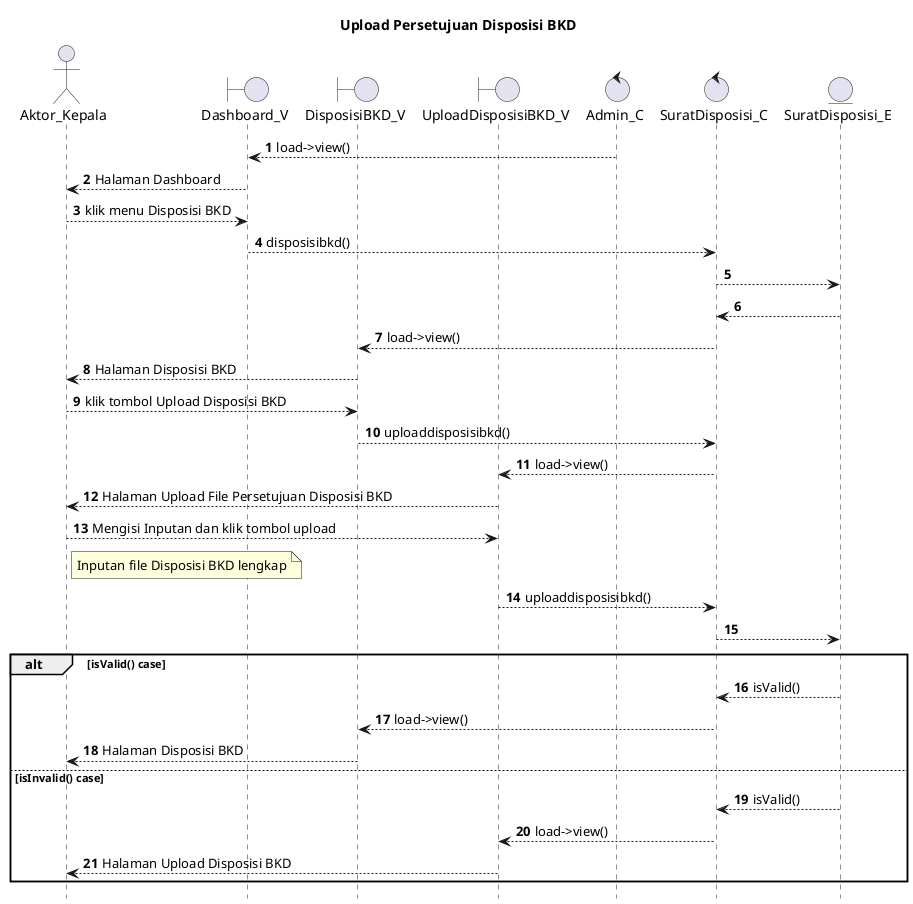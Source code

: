 @startuml

autonumber
hide footbox
title Upload Persetujuan Disposisi BKD

Actor Aktor_Kepala
boundary Dashboard_V
boundary DisposisiBKD_V
boundary UploadDisposisiBKD_V
control Admin_C
control SuratDisposisi_C
Entity SuratDisposisi_E

Admin_C --> Dashboard_V: load->view()
Dashboard_V --> Aktor_Kepala: Halaman Dashboard
Aktor_Kepala --> Dashboard_V: klik menu Disposisi BKD
Dashboard_V --> SuratDisposisi_C: disposisibkd()
SuratDisposisi_C --> SuratDisposisi_E:
    
    SuratDisposisi_E --> SuratDisposisi_C:
    SuratDisposisi_C --> DisposisiBKD_V: load->view()
    DisposisiBKD_V --> Aktor_Kepala: Halaman Disposisi BKD

Aktor_Kepala --> DisposisiBKD_V: klik tombol Upload Disposisi BKD
DisposisiBKD_V --> SuratDisposisi_C: uploaddisposisibkd()
SuratDisposisi_C --> UploadDisposisiBKD_V: load->view()
UploadDisposisiBKD_V --> Aktor_Kepala: Halaman Upload File Persetujuan Disposisi BKD

Aktor_Kepala --> UploadDisposisiBKD_V: Mengisi Inputan dan klik tombol upload
    note right of Aktor_Kepala
        Inputan file Disposisi BKD lengkap
            end note
UploadDisposisiBKD_V --> SuratDisposisi_C: uploaddisposisibkd()
SuratDisposisi_C --> SuratDisposisi_E:

alt isValid() case
    
    SuratDisposisi_E --> SuratDisposisi_C: isValid()
    SuratDisposisi_C --> DisposisiBKD_V: load->view()
    DisposisiBKD_V --> Aktor_Kepala: Halaman Disposisi BKD

else isInvalid() case
    
    SuratDisposisi_E --> SuratDisposisi_C: isValid()
    SuratDisposisi_C --> UploadDisposisiBKD_V: load->view()
    UploadDisposisiBKD_V --> Aktor_Kepala: Halaman Upload Disposisi BKD

end
@enduml